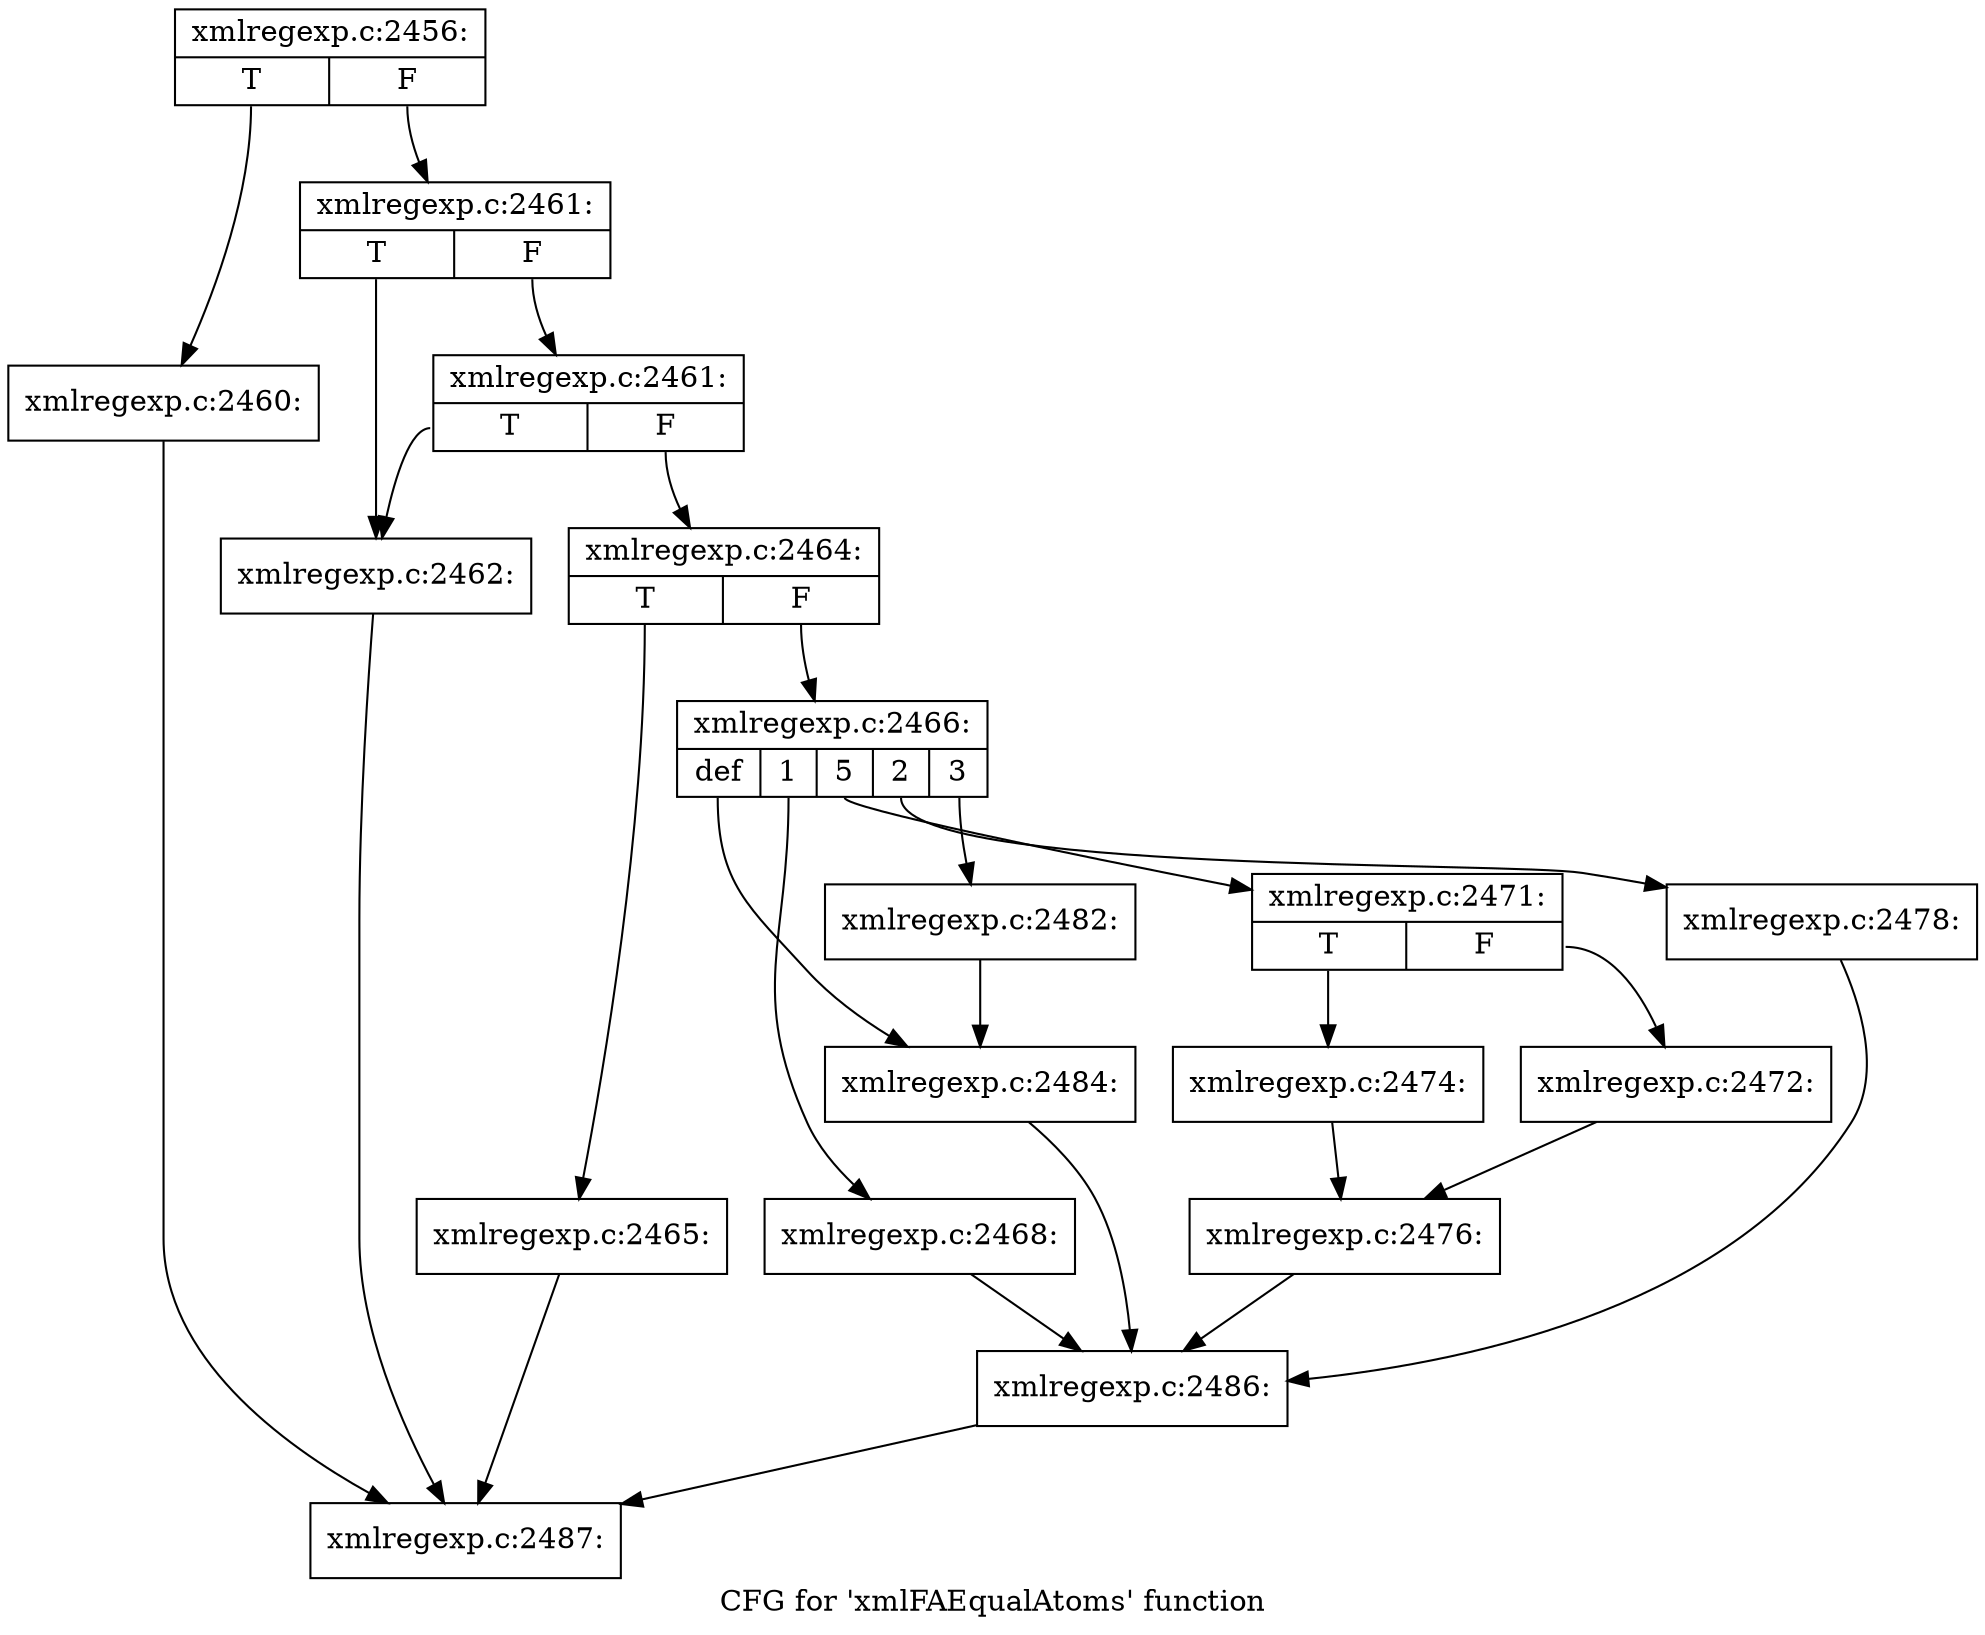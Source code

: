 digraph "CFG for 'xmlFAEqualAtoms' function" {
	label="CFG for 'xmlFAEqualAtoms' function";

	Node0x4428230 [shape=record,label="{xmlregexp.c:2456:|{<s0>T|<s1>F}}"];
	Node0x4428230:s0 -> Node0x41e2250;
	Node0x4428230:s1 -> Node0x41e22a0;
	Node0x41e2250 [shape=record,label="{xmlregexp.c:2460:}"];
	Node0x41e2250 -> Node0x4428710;
	Node0x41e22a0 [shape=record,label="{xmlregexp.c:2461:|{<s0>T|<s1>F}}"];
	Node0x41e22a0:s0 -> Node0x41e2750;
	Node0x41e22a0:s1 -> Node0x41e27f0;
	Node0x41e27f0 [shape=record,label="{xmlregexp.c:2461:|{<s0>T|<s1>F}}"];
	Node0x41e27f0:s0 -> Node0x41e2750;
	Node0x41e27f0:s1 -> Node0x41e27a0;
	Node0x41e2750 [shape=record,label="{xmlregexp.c:2462:}"];
	Node0x41e2750 -> Node0x4428710;
	Node0x41e27a0 [shape=record,label="{xmlregexp.c:2464:|{<s0>T|<s1>F}}"];
	Node0x41e27a0:s0 -> Node0x443dd60;
	Node0x41e27a0:s1 -> Node0x443ddb0;
	Node0x443dd60 [shape=record,label="{xmlregexp.c:2465:}"];
	Node0x443dd60 -> Node0x4428710;
	Node0x443ddb0 [shape=record,label="{xmlregexp.c:2466:|{<s0>def|<s1>1|<s2>5|<s3>2|<s4>3}}"];
	Node0x443ddb0:s0 -> Node0x443e6a0;
	Node0x443ddb0:s1 -> Node0x443e9e0;
	Node0x443ddb0:s2 -> Node0x443ebd0;
	Node0x443ddb0:s3 -> Node0x443fc00;
	Node0x443ddb0:s4 -> Node0x4440280;
	Node0x443e9e0 [shape=record,label="{xmlregexp.c:2468:}"];
	Node0x443e9e0 -> Node0x443e490;
	Node0x443ebd0 [shape=record,label="{xmlregexp.c:2471:|{<s0>T|<s1>F}}"];
	Node0x443ebd0:s0 -> Node0x443ed60;
	Node0x443ebd0:s1 -> Node0x443ecc0;
	Node0x443ecc0 [shape=record,label="{xmlregexp.c:2472:}"];
	Node0x443ecc0 -> Node0x443ed10;
	Node0x443ed60 [shape=record,label="{xmlregexp.c:2474:}"];
	Node0x443ed60 -> Node0x443ed10;
	Node0x443ed10 [shape=record,label="{xmlregexp.c:2476:}"];
	Node0x443ed10 -> Node0x443e490;
	Node0x443fc00 [shape=record,label="{xmlregexp.c:2478:}"];
	Node0x443fc00 -> Node0x443e490;
	Node0x4440280 [shape=record,label="{xmlregexp.c:2482:}"];
	Node0x4440280 -> Node0x443e6a0;
	Node0x443e6a0 [shape=record,label="{xmlregexp.c:2484:}"];
	Node0x443e6a0 -> Node0x443e490;
	Node0x443e490 [shape=record,label="{xmlregexp.c:2486:}"];
	Node0x443e490 -> Node0x4428710;
	Node0x4428710 [shape=record,label="{xmlregexp.c:2487:}"];
}
